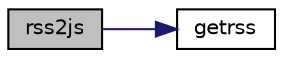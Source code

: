 digraph G
{
  edge [fontname="Helvetica",fontsize="10",labelfontname="Helvetica",labelfontsize="10"];
  node [fontname="Helvetica",fontsize="10",shape=record];
  rankdir="LR";
  Node1 [label="rss2js",height=0.2,width=0.4,color="black", fillcolor="grey75", style="filled" fontcolor="black"];
  Node1 -> Node2 [color="midnightblue",fontsize="10",style="solid",fontname="Helvetica"];
  Node2 [label="getrss",height=0.2,width=0.4,color="black", fillcolor="white", style="filled",URL="$_2rsslib_8php.html#a416dd728e3ff70c795cfb9f04dd409db"];
}
